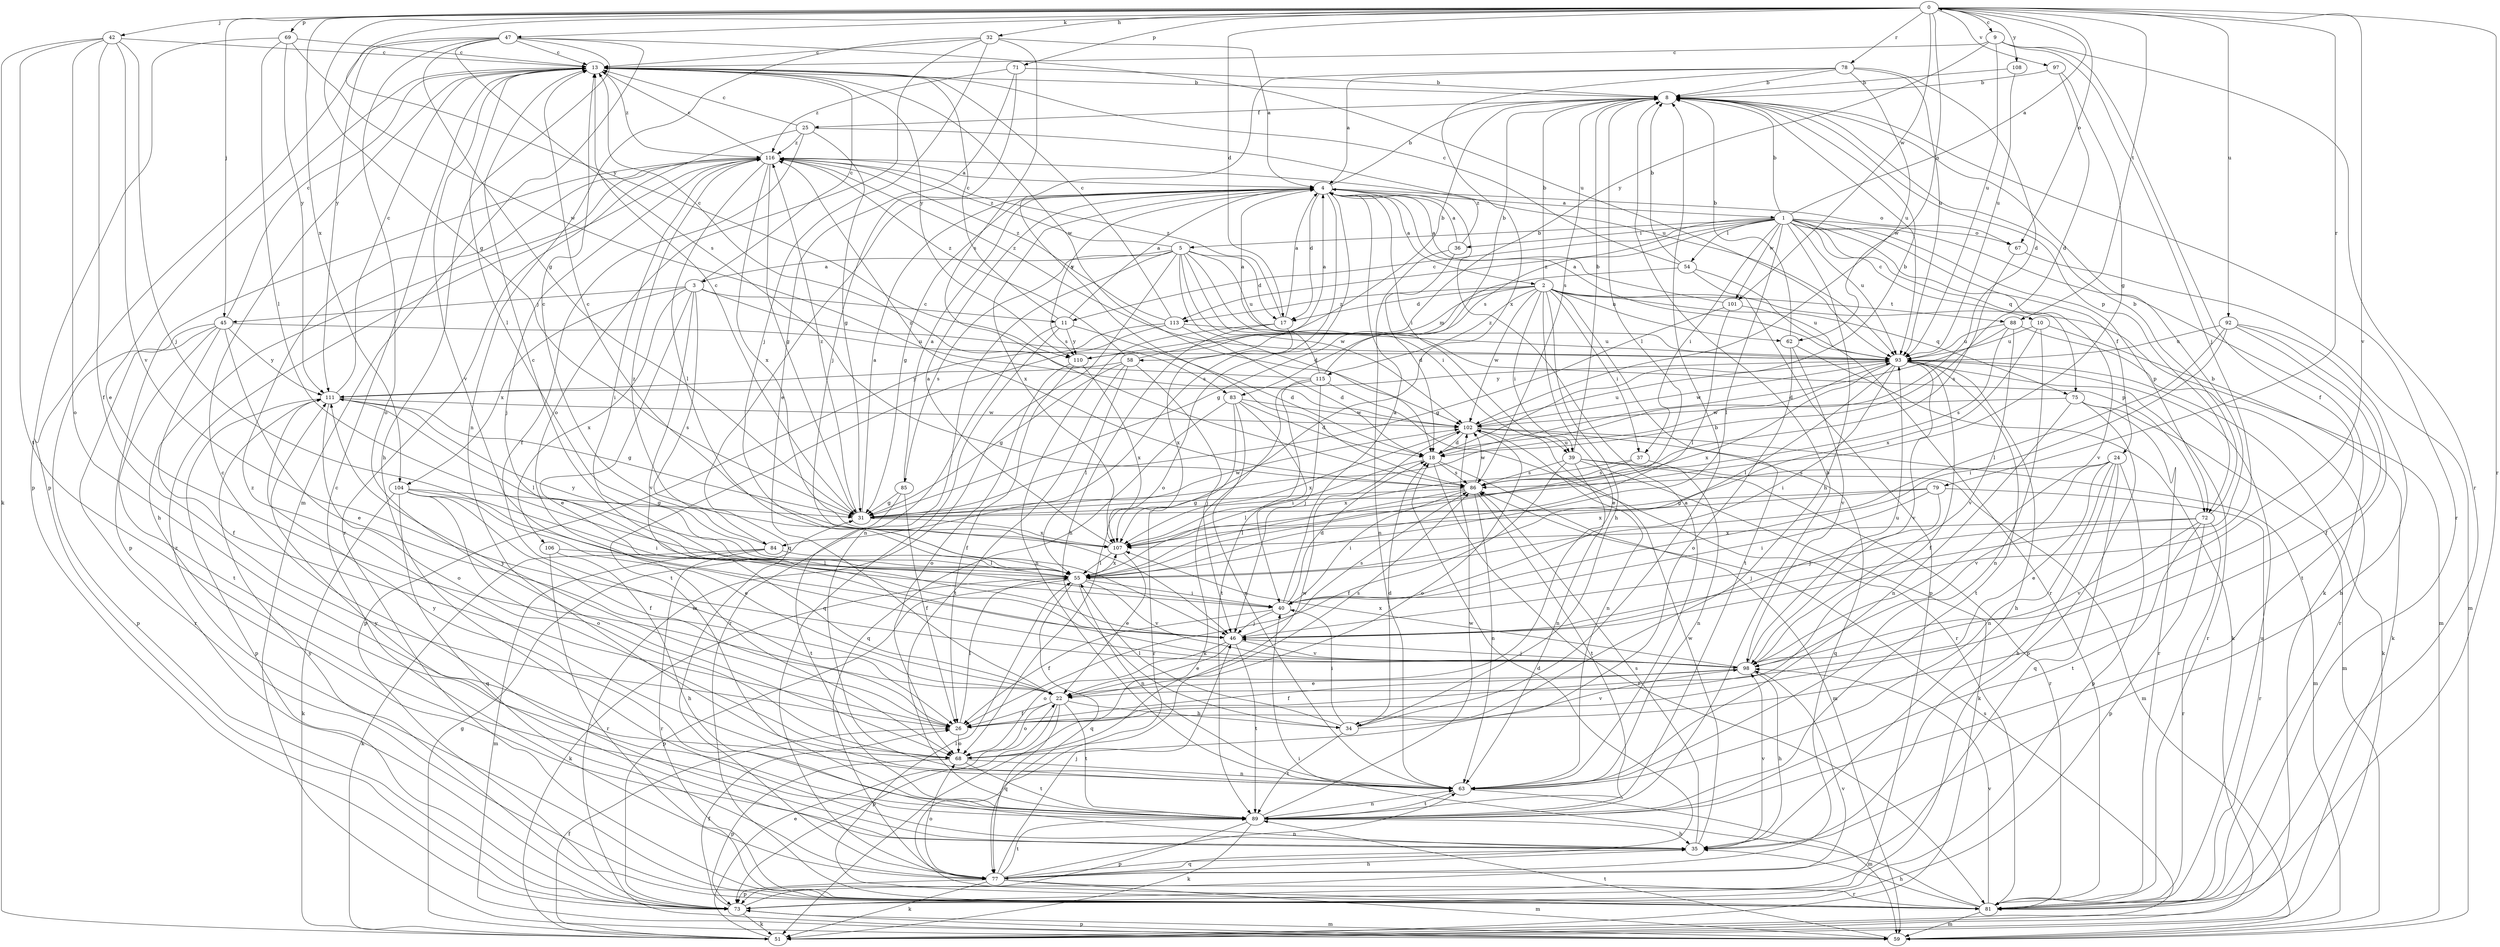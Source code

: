 strict digraph  {
0;
1;
2;
3;
4;
5;
8;
9;
10;
11;
13;
17;
18;
22;
24;
25;
26;
31;
32;
34;
35;
36;
37;
39;
40;
42;
45;
46;
47;
51;
54;
55;
58;
59;
62;
63;
67;
68;
69;
71;
72;
73;
75;
77;
78;
79;
81;
83;
84;
85;
86;
88;
89;
92;
93;
97;
98;
101;
102;
104;
106;
107;
108;
110;
111;
113;
115;
116;
0 -> 9  [label=c];
0 -> 17  [label=d];
0 -> 31  [label=g];
0 -> 32  [label=h];
0 -> 42  [label=j];
0 -> 45  [label=j];
0 -> 47  [label=k];
0 -> 62  [label=n];
0 -> 67  [label=o];
0 -> 69  [label=p];
0 -> 71  [label=p];
0 -> 78  [label=r];
0 -> 79  [label=r];
0 -> 81  [label=r];
0 -> 88  [label=t];
0 -> 92  [label=u];
0 -> 97  [label=v];
0 -> 98  [label=v];
0 -> 101  [label=w];
0 -> 104  [label=x];
0 -> 108  [label=y];
0 -> 110  [label=y];
1 -> 0  [label=a];
1 -> 5  [label=b];
1 -> 8  [label=b];
1 -> 10  [label=c];
1 -> 11  [label=c];
1 -> 24  [label=f];
1 -> 34  [label=h];
1 -> 36  [label=i];
1 -> 37  [label=i];
1 -> 51  [label=k];
1 -> 54  [label=l];
1 -> 55  [label=l];
1 -> 67  [label=o];
1 -> 72  [label=p];
1 -> 75  [label=q];
1 -> 83  [label=s];
1 -> 93  [label=u];
1 -> 98  [label=v];
1 -> 101  [label=w];
1 -> 113  [label=z];
2 -> 8  [label=b];
2 -> 17  [label=d];
2 -> 22  [label=e];
2 -> 34  [label=h];
2 -> 37  [label=i];
2 -> 39  [label=i];
2 -> 58  [label=m];
2 -> 59  [label=m];
2 -> 62  [label=n];
2 -> 75  [label=q];
2 -> 88  [label=t];
2 -> 89  [label=t];
2 -> 102  [label=w];
2 -> 113  [label=z];
2 -> 115  [label=z];
3 -> 11  [label=c];
3 -> 13  [label=c];
3 -> 22  [label=e];
3 -> 45  [label=j];
3 -> 83  [label=s];
3 -> 84  [label=s];
3 -> 98  [label=v];
3 -> 104  [label=x];
3 -> 106  [label=x];
4 -> 1  [label=a];
4 -> 2  [label=a];
4 -> 8  [label=b];
4 -> 17  [label=d];
4 -> 31  [label=g];
4 -> 39  [label=i];
4 -> 67  [label=o];
4 -> 68  [label=o];
4 -> 77  [label=q];
4 -> 84  [label=s];
4 -> 107  [label=x];
4 -> 110  [label=y];
5 -> 3  [label=a];
5 -> 17  [label=d];
5 -> 18  [label=d];
5 -> 39  [label=i];
5 -> 59  [label=m];
5 -> 63  [label=n];
5 -> 72  [label=p];
5 -> 85  [label=s];
5 -> 93  [label=u];
5 -> 102  [label=w];
5 -> 116  [label=z];
8 -> 25  [label=f];
8 -> 55  [label=l];
8 -> 72  [label=p];
8 -> 81  [label=r];
8 -> 86  [label=s];
8 -> 93  [label=u];
9 -> 13  [label=c];
9 -> 26  [label=f];
9 -> 46  [label=j];
9 -> 81  [label=r];
9 -> 93  [label=u];
9 -> 110  [label=y];
10 -> 51  [label=k];
10 -> 63  [label=n];
10 -> 93  [label=u];
10 -> 107  [label=x];
11 -> 4  [label=a];
11 -> 13  [label=c];
11 -> 18  [label=d];
11 -> 77  [label=q];
11 -> 81  [label=r];
11 -> 110  [label=y];
13 -> 8  [label=b];
13 -> 22  [label=e];
13 -> 55  [label=l];
13 -> 98  [label=v];
13 -> 102  [label=w];
13 -> 110  [label=y];
13 -> 116  [label=z];
17 -> 4  [label=a];
17 -> 34  [label=h];
17 -> 63  [label=n];
17 -> 107  [label=x];
17 -> 116  [label=z];
18 -> 8  [label=b];
18 -> 55  [label=l];
18 -> 59  [label=m];
18 -> 81  [label=r];
18 -> 86  [label=s];
22 -> 26  [label=f];
22 -> 34  [label=h];
22 -> 68  [label=o];
22 -> 73  [label=p];
22 -> 77  [label=q];
22 -> 86  [label=s];
22 -> 89  [label=t];
24 -> 22  [label=e];
24 -> 35  [label=h];
24 -> 63  [label=n];
24 -> 73  [label=p];
24 -> 77  [label=q];
24 -> 86  [label=s];
24 -> 98  [label=v];
25 -> 13  [label=c];
25 -> 26  [label=f];
25 -> 31  [label=g];
25 -> 81  [label=r];
25 -> 93  [label=u];
25 -> 116  [label=z];
26 -> 55  [label=l];
26 -> 68  [label=o];
26 -> 111  [label=y];
31 -> 4  [label=a];
31 -> 13  [label=c];
31 -> 93  [label=u];
31 -> 102  [label=w];
31 -> 107  [label=x];
31 -> 116  [label=z];
32 -> 4  [label=a];
32 -> 13  [label=c];
32 -> 46  [label=j];
32 -> 63  [label=n];
32 -> 68  [label=o];
32 -> 86  [label=s];
34 -> 8  [label=b];
34 -> 18  [label=d];
34 -> 40  [label=i];
34 -> 55  [label=l];
34 -> 89  [label=t];
34 -> 98  [label=v];
35 -> 13  [label=c];
35 -> 77  [label=q];
35 -> 86  [label=s];
35 -> 98  [label=v];
35 -> 102  [label=w];
35 -> 111  [label=y];
36 -> 4  [label=a];
36 -> 18  [label=d];
36 -> 63  [label=n];
36 -> 116  [label=z];
37 -> 63  [label=n];
37 -> 86  [label=s];
37 -> 107  [label=x];
39 -> 8  [label=b];
39 -> 26  [label=f];
39 -> 51  [label=k];
39 -> 59  [label=m];
39 -> 63  [label=n];
39 -> 81  [label=r];
39 -> 86  [label=s];
40 -> 4  [label=a];
40 -> 18  [label=d];
40 -> 26  [label=f];
40 -> 46  [label=j];
42 -> 13  [label=c];
42 -> 26  [label=f];
42 -> 46  [label=j];
42 -> 51  [label=k];
42 -> 68  [label=o];
42 -> 89  [label=t];
42 -> 98  [label=v];
45 -> 13  [label=c];
45 -> 22  [label=e];
45 -> 26  [label=f];
45 -> 73  [label=p];
45 -> 81  [label=r];
45 -> 89  [label=t];
45 -> 93  [label=u];
45 -> 111  [label=y];
46 -> 8  [label=b];
46 -> 13  [label=c];
46 -> 22  [label=e];
46 -> 68  [label=o];
46 -> 86  [label=s];
46 -> 89  [label=t];
46 -> 98  [label=v];
47 -> 13  [label=c];
47 -> 31  [label=g];
47 -> 35  [label=h];
47 -> 59  [label=m];
47 -> 68  [label=o];
47 -> 73  [label=p];
47 -> 86  [label=s];
47 -> 93  [label=u];
47 -> 111  [label=y];
51 -> 22  [label=e];
51 -> 26  [label=f];
51 -> 31  [label=g];
51 -> 86  [label=s];
54 -> 8  [label=b];
54 -> 13  [label=c];
54 -> 31  [label=g];
54 -> 73  [label=p];
54 -> 81  [label=r];
55 -> 40  [label=i];
55 -> 51  [label=k];
55 -> 63  [label=n];
55 -> 73  [label=p];
55 -> 77  [label=q];
55 -> 98  [label=v];
55 -> 107  [label=x];
55 -> 111  [label=y];
55 -> 116  [label=z];
58 -> 4  [label=a];
58 -> 31  [label=g];
58 -> 46  [label=j];
58 -> 55  [label=l];
58 -> 89  [label=t];
58 -> 111  [label=y];
58 -> 116  [label=z];
59 -> 73  [label=p];
59 -> 89  [label=t];
62 -> 8  [label=b];
62 -> 51  [label=k];
62 -> 68  [label=o];
62 -> 98  [label=v];
63 -> 4  [label=a];
63 -> 59  [label=m];
63 -> 89  [label=t];
63 -> 116  [label=z];
67 -> 59  [label=m];
67 -> 86  [label=s];
68 -> 63  [label=n];
68 -> 73  [label=p];
68 -> 89  [label=t];
68 -> 102  [label=w];
69 -> 13  [label=c];
69 -> 55  [label=l];
69 -> 73  [label=p];
69 -> 102  [label=w];
69 -> 111  [label=y];
71 -> 8  [label=b];
71 -> 22  [label=e];
71 -> 46  [label=j];
71 -> 116  [label=z];
72 -> 8  [label=b];
72 -> 46  [label=j];
72 -> 73  [label=p];
72 -> 81  [label=r];
72 -> 89  [label=t];
72 -> 98  [label=v];
72 -> 107  [label=x];
73 -> 26  [label=f];
73 -> 51  [label=k];
73 -> 59  [label=m];
73 -> 98  [label=v];
75 -> 59  [label=m];
75 -> 63  [label=n];
75 -> 73  [label=p];
75 -> 81  [label=r];
75 -> 102  [label=w];
77 -> 13  [label=c];
77 -> 18  [label=d];
77 -> 35  [label=h];
77 -> 46  [label=j];
77 -> 51  [label=k];
77 -> 59  [label=m];
77 -> 63  [label=n];
77 -> 68  [label=o];
77 -> 73  [label=p];
77 -> 81  [label=r];
77 -> 89  [label=t];
78 -> 4  [label=a];
78 -> 8  [label=b];
78 -> 18  [label=d];
78 -> 86  [label=s];
78 -> 93  [label=u];
78 -> 102  [label=w];
78 -> 107  [label=x];
79 -> 31  [label=g];
79 -> 40  [label=i];
79 -> 46  [label=j];
79 -> 81  [label=r];
79 -> 107  [label=x];
81 -> 35  [label=h];
81 -> 40  [label=i];
81 -> 55  [label=l];
81 -> 59  [label=m];
81 -> 93  [label=u];
81 -> 98  [label=v];
81 -> 111  [label=y];
81 -> 116  [label=z];
83 -> 18  [label=d];
83 -> 40  [label=i];
83 -> 63  [label=n];
83 -> 77  [label=q];
83 -> 81  [label=r];
83 -> 102  [label=w];
84 -> 13  [label=c];
84 -> 51  [label=k];
84 -> 55  [label=l];
84 -> 59  [label=m];
84 -> 81  [label=r];
85 -> 4  [label=a];
85 -> 26  [label=f];
85 -> 31  [label=g];
85 -> 89  [label=t];
86 -> 31  [label=g];
86 -> 40  [label=i];
86 -> 55  [label=l];
86 -> 63  [label=n];
86 -> 89  [label=t];
86 -> 102  [label=w];
86 -> 116  [label=z];
88 -> 18  [label=d];
88 -> 81  [label=r];
88 -> 86  [label=s];
88 -> 93  [label=u];
88 -> 98  [label=v];
89 -> 8  [label=b];
89 -> 35  [label=h];
89 -> 51  [label=k];
89 -> 63  [label=n];
89 -> 73  [label=p];
89 -> 102  [label=w];
89 -> 111  [label=y];
92 -> 26  [label=f];
92 -> 35  [label=h];
92 -> 40  [label=i];
92 -> 55  [label=l];
92 -> 89  [label=t];
92 -> 93  [label=u];
93 -> 4  [label=a];
93 -> 26  [label=f];
93 -> 35  [label=h];
93 -> 40  [label=i];
93 -> 51  [label=k];
93 -> 55  [label=l];
93 -> 81  [label=r];
93 -> 89  [label=t];
93 -> 98  [label=v];
93 -> 102  [label=w];
93 -> 107  [label=x];
93 -> 111  [label=y];
93 -> 116  [label=z];
97 -> 8  [label=b];
97 -> 18  [label=d];
97 -> 31  [label=g];
98 -> 22  [label=e];
98 -> 26  [label=f];
98 -> 35  [label=h];
98 -> 46  [label=j];
98 -> 93  [label=u];
98 -> 107  [label=x];
101 -> 4  [label=a];
101 -> 31  [label=g];
101 -> 55  [label=l];
101 -> 93  [label=u];
102 -> 18  [label=d];
102 -> 59  [label=m];
102 -> 63  [label=n];
102 -> 68  [label=o];
102 -> 77  [label=q];
102 -> 93  [label=u];
102 -> 107  [label=x];
104 -> 22  [label=e];
104 -> 26  [label=f];
104 -> 31  [label=g];
104 -> 40  [label=i];
104 -> 51  [label=k];
104 -> 68  [label=o];
104 -> 77  [label=q];
106 -> 35  [label=h];
106 -> 55  [label=l];
106 -> 81  [label=r];
107 -> 4  [label=a];
107 -> 13  [label=c];
107 -> 22  [label=e];
107 -> 55  [label=l];
108 -> 8  [label=b];
108 -> 93  [label=u];
110 -> 8  [label=b];
110 -> 26  [label=f];
110 -> 68  [label=o];
110 -> 107  [label=x];
111 -> 13  [label=c];
111 -> 31  [label=g];
111 -> 55  [label=l];
111 -> 68  [label=o];
111 -> 73  [label=p];
111 -> 102  [label=w];
113 -> 13  [label=c];
113 -> 18  [label=d];
113 -> 73  [label=p];
113 -> 89  [label=t];
113 -> 93  [label=u];
113 -> 116  [label=z];
115 -> 4  [label=a];
115 -> 8  [label=b];
115 -> 13  [label=c];
115 -> 46  [label=j];
115 -> 51  [label=k];
115 -> 81  [label=r];
115 -> 89  [label=t];
116 -> 4  [label=a];
116 -> 13  [label=c];
116 -> 31  [label=g];
116 -> 35  [label=h];
116 -> 40  [label=i];
116 -> 46  [label=j];
116 -> 55  [label=l];
116 -> 73  [label=p];
116 -> 107  [label=x];
}
